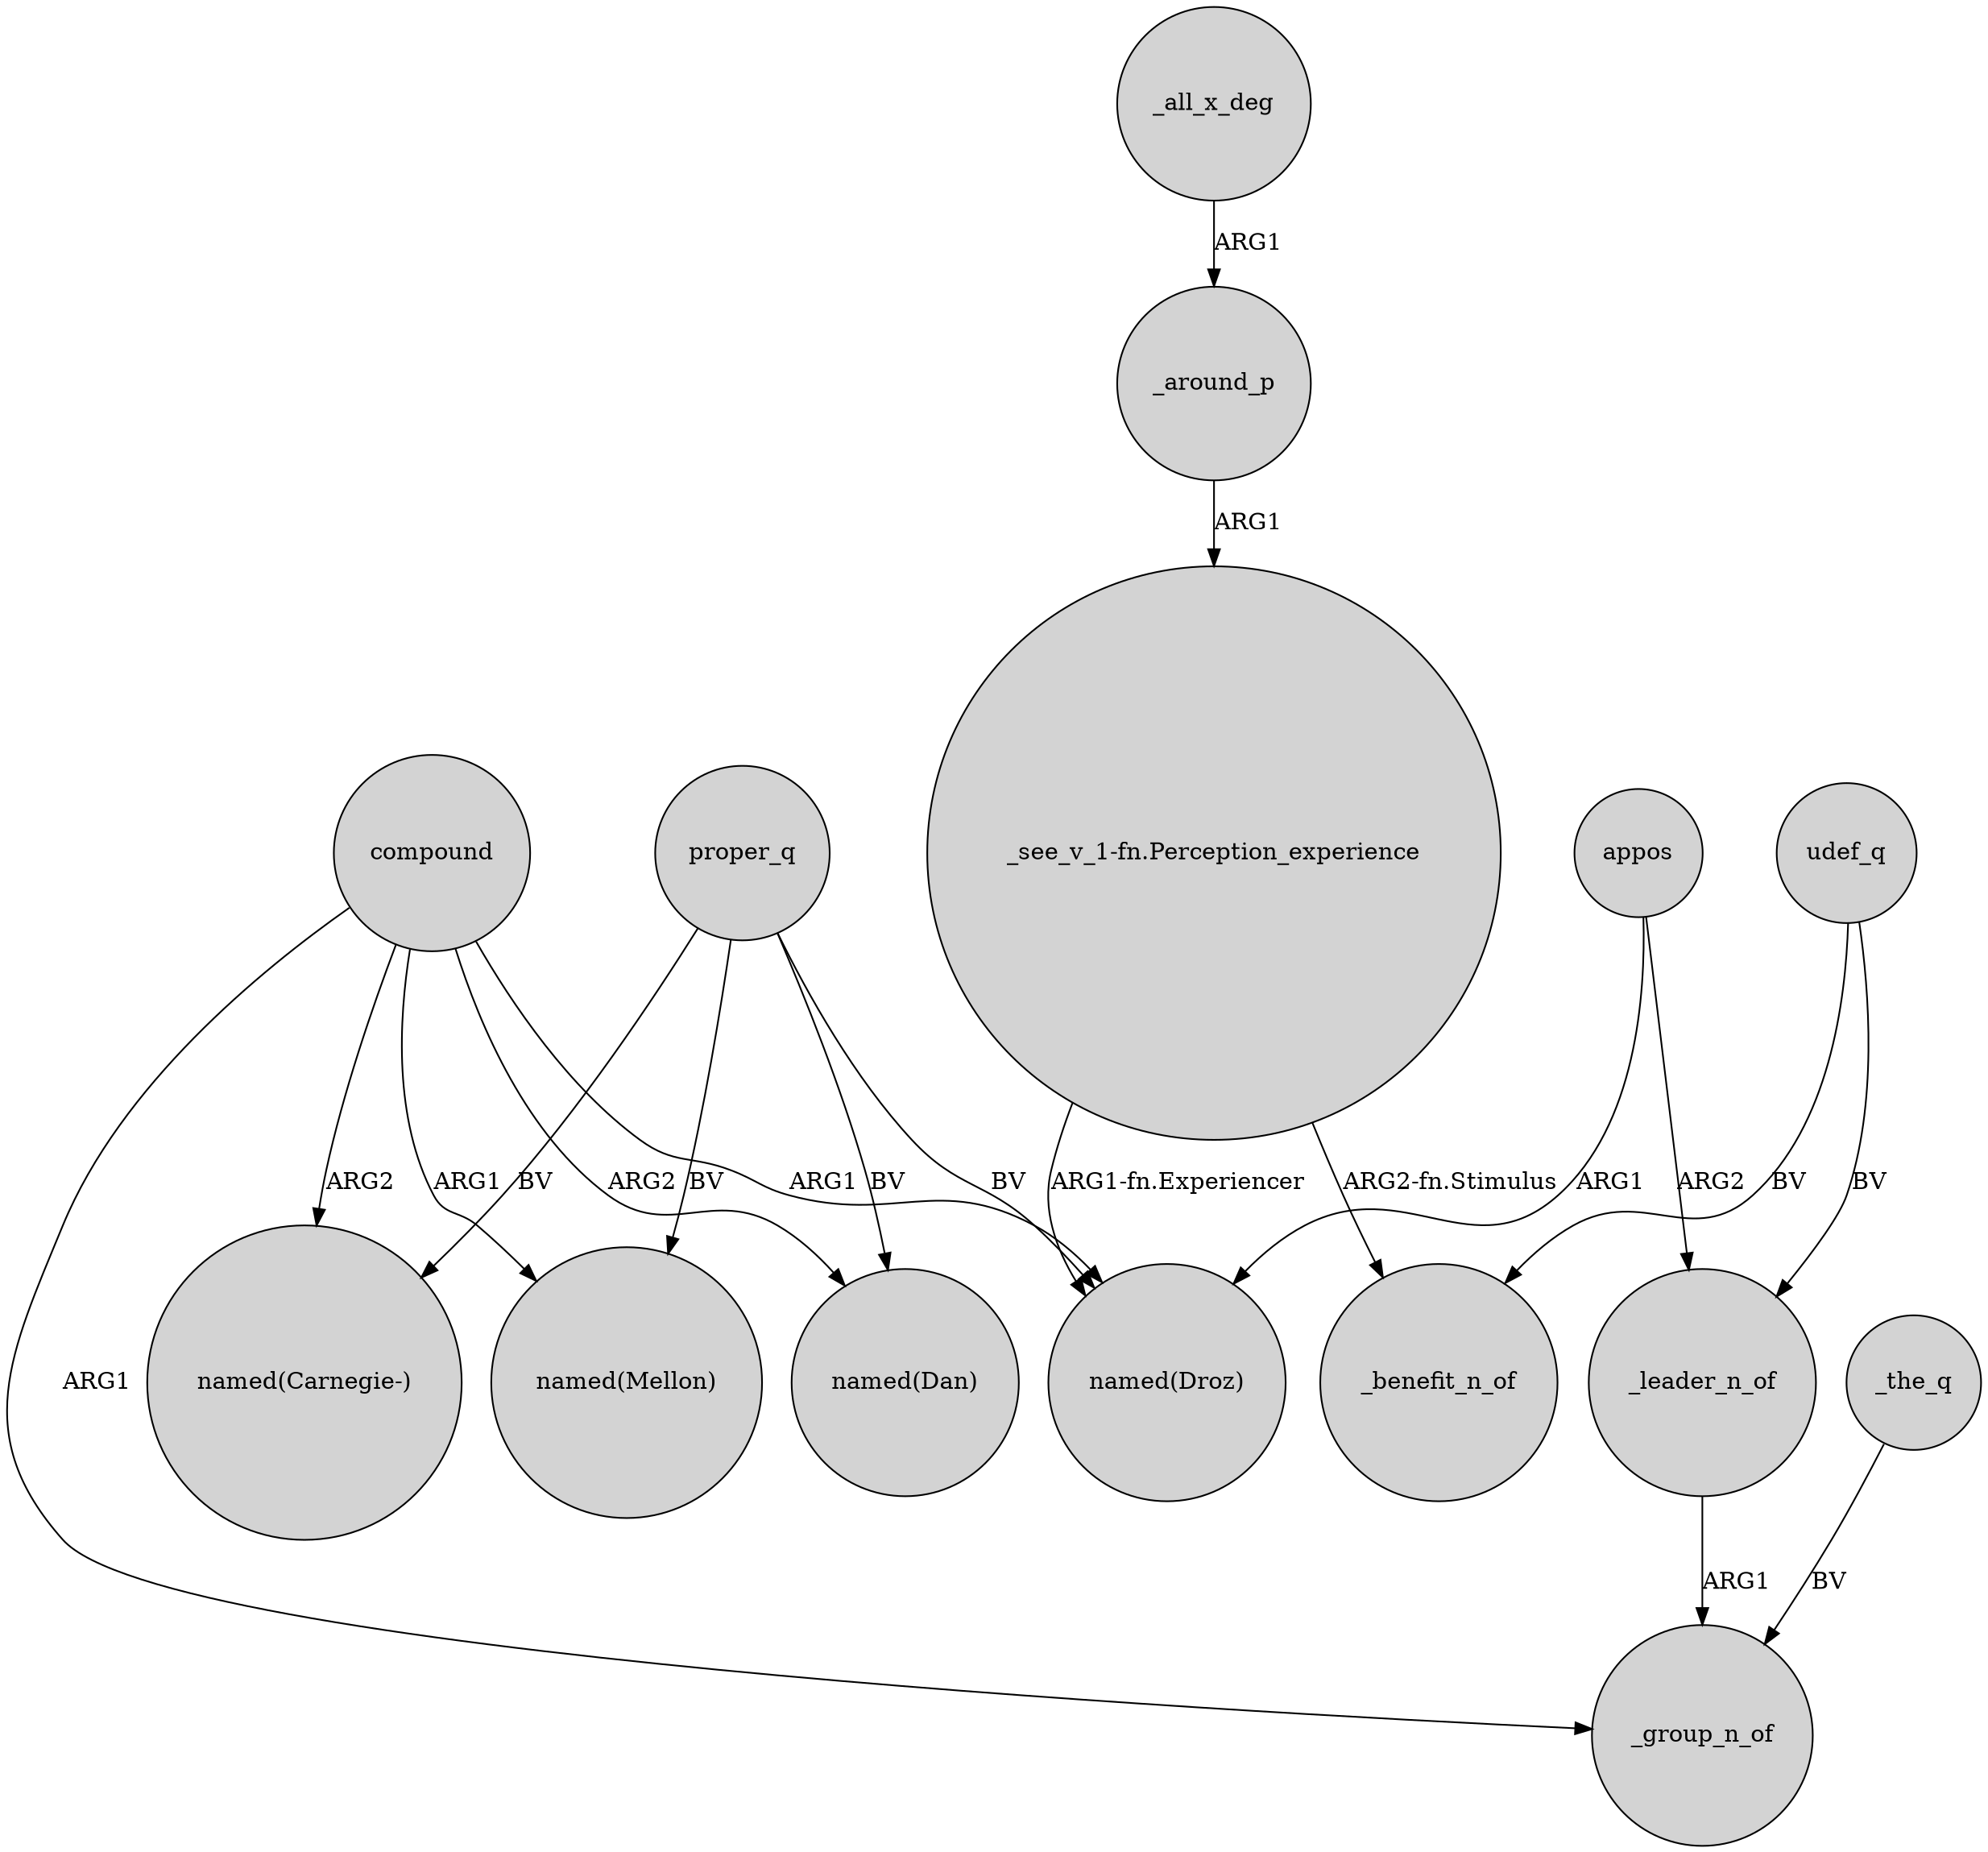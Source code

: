 digraph {
	node [shape=circle style=filled]
	"_see_v_1-fn.Perception_experience" -> _benefit_n_of [label="ARG2-fn.Stimulus"]
	proper_q -> "named(Carnegie-)" [label=BV]
	compound -> "named(Mellon)" [label=ARG1]
	appos -> "named(Droz)" [label=ARG1]
	_the_q -> _group_n_of [label=BV]
	proper_q -> "named(Dan)" [label=BV]
	compound -> "named(Carnegie-)" [label=ARG2]
	proper_q -> "named(Droz)" [label=BV]
	_around_p -> "_see_v_1-fn.Perception_experience" [label=ARG1]
	proper_q -> "named(Mellon)" [label=BV]
	appos -> _leader_n_of [label=ARG2]
	compound -> "named(Droz)" [label=ARG1]
	"_see_v_1-fn.Perception_experience" -> "named(Droz)" [label="ARG1-fn.Experiencer"]
	_leader_n_of -> _group_n_of [label=ARG1]
	_all_x_deg -> _around_p [label=ARG1]
	udef_q -> _benefit_n_of [label=BV]
	compound -> _group_n_of [label=ARG1]
	udef_q -> _leader_n_of [label=BV]
	compound -> "named(Dan)" [label=ARG2]
}
